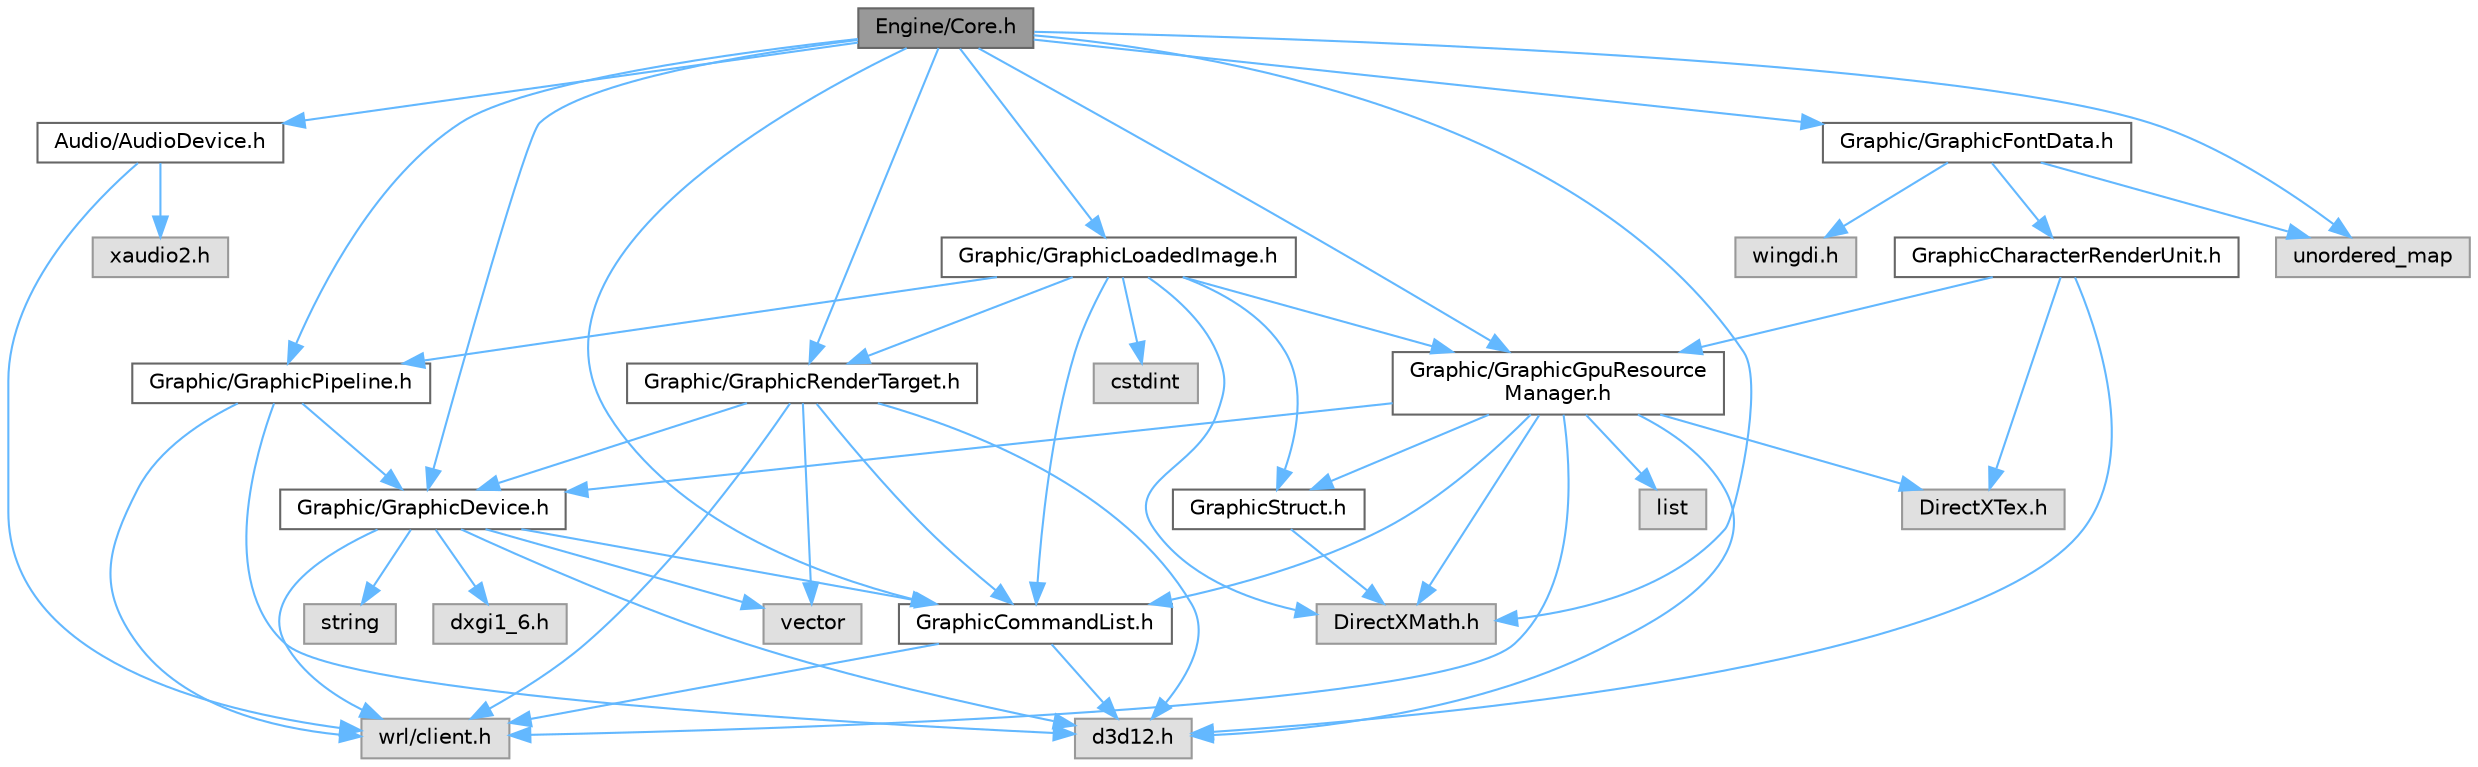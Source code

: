 digraph "Engine/Core.h"
{
 // LATEX_PDF_SIZE
  bgcolor="transparent";
  edge [fontname=Helvetica,fontsize=10,labelfontname=Helvetica,labelfontsize=10];
  node [fontname=Helvetica,fontsize=10,shape=box,height=0.2,width=0.4];
  Node1 [id="Node000001",label="Engine/Core.h",height=0.2,width=0.4,color="gray40", fillcolor="grey60", style="filled", fontcolor="black",tooltip=" "];
  Node1 -> Node2 [id="edge51_Node000001_Node000002",color="steelblue1",style="solid",tooltip=" "];
  Node2 [id="Node000002",label="Graphic/GraphicDevice.h",height=0.2,width=0.4,color="grey40", fillcolor="white", style="filled",URL="$_graphic_device_8h.html",tooltip=" "];
  Node2 -> Node3 [id="edge52_Node000002_Node000003",color="steelblue1",style="solid",tooltip=" "];
  Node3 [id="Node000003",label="d3d12.h",height=0.2,width=0.4,color="grey60", fillcolor="#E0E0E0", style="filled",tooltip=" "];
  Node2 -> Node4 [id="edge53_Node000002_Node000004",color="steelblue1",style="solid",tooltip=" "];
  Node4 [id="Node000004",label="dxgi1_6.h",height=0.2,width=0.4,color="grey60", fillcolor="#E0E0E0", style="filled",tooltip=" "];
  Node2 -> Node5 [id="edge54_Node000002_Node000005",color="steelblue1",style="solid",tooltip=" "];
  Node5 [id="Node000005",label="wrl/client.h",height=0.2,width=0.4,color="grey60", fillcolor="#E0E0E0", style="filled",tooltip=" "];
  Node2 -> Node6 [id="edge55_Node000002_Node000006",color="steelblue1",style="solid",tooltip=" "];
  Node6 [id="Node000006",label="vector",height=0.2,width=0.4,color="grey60", fillcolor="#E0E0E0", style="filled",tooltip=" "];
  Node2 -> Node7 [id="edge56_Node000002_Node000007",color="steelblue1",style="solid",tooltip=" "];
  Node7 [id="Node000007",label="string",height=0.2,width=0.4,color="grey60", fillcolor="#E0E0E0", style="filled",tooltip=" "];
  Node2 -> Node8 [id="edge57_Node000002_Node000008",color="steelblue1",style="solid",tooltip=" "];
  Node8 [id="Node000008",label="GraphicCommandList.h",height=0.2,width=0.4,color="grey40", fillcolor="white", style="filled",URL="$_graphic_command_list_8h.html",tooltip=" "];
  Node8 -> Node3 [id="edge58_Node000008_Node000003",color="steelblue1",style="solid",tooltip=" "];
  Node8 -> Node5 [id="edge59_Node000008_Node000005",color="steelblue1",style="solid",tooltip=" "];
  Node1 -> Node8 [id="edge60_Node000001_Node000008",color="steelblue1",style="solid",tooltip=" "];
  Node1 -> Node9 [id="edge61_Node000001_Node000009",color="steelblue1",style="solid",tooltip=" "];
  Node9 [id="Node000009",label="Graphic/GraphicRenderTarget.h",height=0.2,width=0.4,color="grey40", fillcolor="white", style="filled",URL="$_graphic_render_target_8h.html",tooltip=" "];
  Node9 -> Node2 [id="edge62_Node000009_Node000002",color="steelblue1",style="solid",tooltip=" "];
  Node9 -> Node8 [id="edge63_Node000009_Node000008",color="steelblue1",style="solid",tooltip=" "];
  Node9 -> Node6 [id="edge64_Node000009_Node000006",color="steelblue1",style="solid",tooltip=" "];
  Node9 -> Node3 [id="edge65_Node000009_Node000003",color="steelblue1",style="solid",tooltip=" "];
  Node9 -> Node5 [id="edge66_Node000009_Node000005",color="steelblue1",style="solid",tooltip=" "];
  Node1 -> Node10 [id="edge67_Node000001_Node000010",color="steelblue1",style="solid",tooltip=" "];
  Node10 [id="Node000010",label="Graphic/GraphicPipeline.h",height=0.2,width=0.4,color="grey40", fillcolor="white", style="filled",URL="$_graphic_pipeline_8h.html",tooltip=" "];
  Node10 -> Node2 [id="edge68_Node000010_Node000002",color="steelblue1",style="solid",tooltip=" "];
  Node10 -> Node3 [id="edge69_Node000010_Node000003",color="steelblue1",style="solid",tooltip=" "];
  Node10 -> Node5 [id="edge70_Node000010_Node000005",color="steelblue1",style="solid",tooltip=" "];
  Node1 -> Node11 [id="edge71_Node000001_Node000011",color="steelblue1",style="solid",tooltip=" "];
  Node11 [id="Node000011",label="Graphic/GraphicGpuResource\lManager.h",height=0.2,width=0.4,color="grey40", fillcolor="white", style="filled",URL="$_graphic_gpu_resource_manager_8h.html",tooltip=" "];
  Node11 -> Node2 [id="edge72_Node000011_Node000002",color="steelblue1",style="solid",tooltip=" "];
  Node11 -> Node8 [id="edge73_Node000011_Node000008",color="steelblue1",style="solid",tooltip=" "];
  Node11 -> Node12 [id="edge74_Node000011_Node000012",color="steelblue1",style="solid",tooltip=" "];
  Node12 [id="Node000012",label="GraphicStruct.h",height=0.2,width=0.4,color="grey40", fillcolor="white", style="filled",URL="$_graphic_struct_8h.html",tooltip=" "];
  Node12 -> Node13 [id="edge75_Node000012_Node000013",color="steelblue1",style="solid",tooltip=" "];
  Node13 [id="Node000013",label="DirectXMath.h",height=0.2,width=0.4,color="grey60", fillcolor="#E0E0E0", style="filled",tooltip=" "];
  Node11 -> Node3 [id="edge76_Node000011_Node000003",color="steelblue1",style="solid",tooltip=" "];
  Node11 -> Node13 [id="edge77_Node000011_Node000013",color="steelblue1",style="solid",tooltip=" "];
  Node11 -> Node14 [id="edge78_Node000011_Node000014",color="steelblue1",style="solid",tooltip=" "];
  Node14 [id="Node000014",label="DirectXTex.h",height=0.2,width=0.4,color="grey60", fillcolor="#E0E0E0", style="filled",tooltip=" "];
  Node11 -> Node15 [id="edge79_Node000011_Node000015",color="steelblue1",style="solid",tooltip=" "];
  Node15 [id="Node000015",label="list",height=0.2,width=0.4,color="grey60", fillcolor="#E0E0E0", style="filled",tooltip=" "];
  Node11 -> Node5 [id="edge80_Node000011_Node000005",color="steelblue1",style="solid",tooltip=" "];
  Node1 -> Node16 [id="edge81_Node000001_Node000016",color="steelblue1",style="solid",tooltip=" "];
  Node16 [id="Node000016",label="Graphic/GraphicLoadedImage.h",height=0.2,width=0.4,color="grey40", fillcolor="white", style="filled",URL="$_graphic_loaded_image_8h.html",tooltip=" "];
  Node16 -> Node17 [id="edge82_Node000016_Node000017",color="steelblue1",style="solid",tooltip=" "];
  Node17 [id="Node000017",label="cstdint",height=0.2,width=0.4,color="grey60", fillcolor="#E0E0E0", style="filled",tooltip=" "];
  Node16 -> Node13 [id="edge83_Node000016_Node000013",color="steelblue1",style="solid",tooltip=" "];
  Node16 -> Node8 [id="edge84_Node000016_Node000008",color="steelblue1",style="solid",tooltip=" "];
  Node16 -> Node10 [id="edge85_Node000016_Node000010",color="steelblue1",style="solid",tooltip=" "];
  Node16 -> Node9 [id="edge86_Node000016_Node000009",color="steelblue1",style="solid",tooltip=" "];
  Node16 -> Node11 [id="edge87_Node000016_Node000011",color="steelblue1",style="solid",tooltip=" "];
  Node16 -> Node12 [id="edge88_Node000016_Node000012",color="steelblue1",style="solid",tooltip=" "];
  Node1 -> Node18 [id="edge89_Node000001_Node000018",color="steelblue1",style="solid",tooltip=" "];
  Node18 [id="Node000018",label="Graphic/GraphicFontData.h",height=0.2,width=0.4,color="grey40", fillcolor="white", style="filled",URL="$_graphic_font_data_8h.html",tooltip=" "];
  Node18 -> Node19 [id="edge90_Node000018_Node000019",color="steelblue1",style="solid",tooltip=" "];
  Node19 [id="Node000019",label="GraphicCharacterRenderUnit.h",height=0.2,width=0.4,color="grey40", fillcolor="white", style="filled",URL="$_graphic_character_render_unit_8h.html",tooltip=" "];
  Node19 -> Node11 [id="edge91_Node000019_Node000011",color="steelblue1",style="solid",tooltip=" "];
  Node19 -> Node3 [id="edge92_Node000019_Node000003",color="steelblue1",style="solid",tooltip=" "];
  Node19 -> Node14 [id="edge93_Node000019_Node000014",color="steelblue1",style="solid",tooltip=" "];
  Node18 -> Node20 [id="edge94_Node000018_Node000020",color="steelblue1",style="solid",tooltip=" "];
  Node20 [id="Node000020",label="unordered_map",height=0.2,width=0.4,color="grey60", fillcolor="#E0E0E0", style="filled",tooltip=" "];
  Node18 -> Node21 [id="edge95_Node000018_Node000021",color="steelblue1",style="solid",tooltip=" "];
  Node21 [id="Node000021",label="wingdi.h",height=0.2,width=0.4,color="grey60", fillcolor="#E0E0E0", style="filled",tooltip=" "];
  Node1 -> Node22 [id="edge96_Node000001_Node000022",color="steelblue1",style="solid",tooltip=" "];
  Node22 [id="Node000022",label="Audio/AudioDevice.h",height=0.2,width=0.4,color="grey40", fillcolor="white", style="filled",URL="$_audio_device_8h.html",tooltip=" "];
  Node22 -> Node23 [id="edge97_Node000022_Node000023",color="steelblue1",style="solid",tooltip=" "];
  Node23 [id="Node000023",label="xaudio2.h",height=0.2,width=0.4,color="grey60", fillcolor="#E0E0E0", style="filled",tooltip=" "];
  Node22 -> Node5 [id="edge98_Node000022_Node000005",color="steelblue1",style="solid",tooltip=" "];
  Node1 -> Node13 [id="edge99_Node000001_Node000013",color="steelblue1",style="solid",tooltip=" "];
  Node1 -> Node20 [id="edge100_Node000001_Node000020",color="steelblue1",style="solid",tooltip=" "];
}
